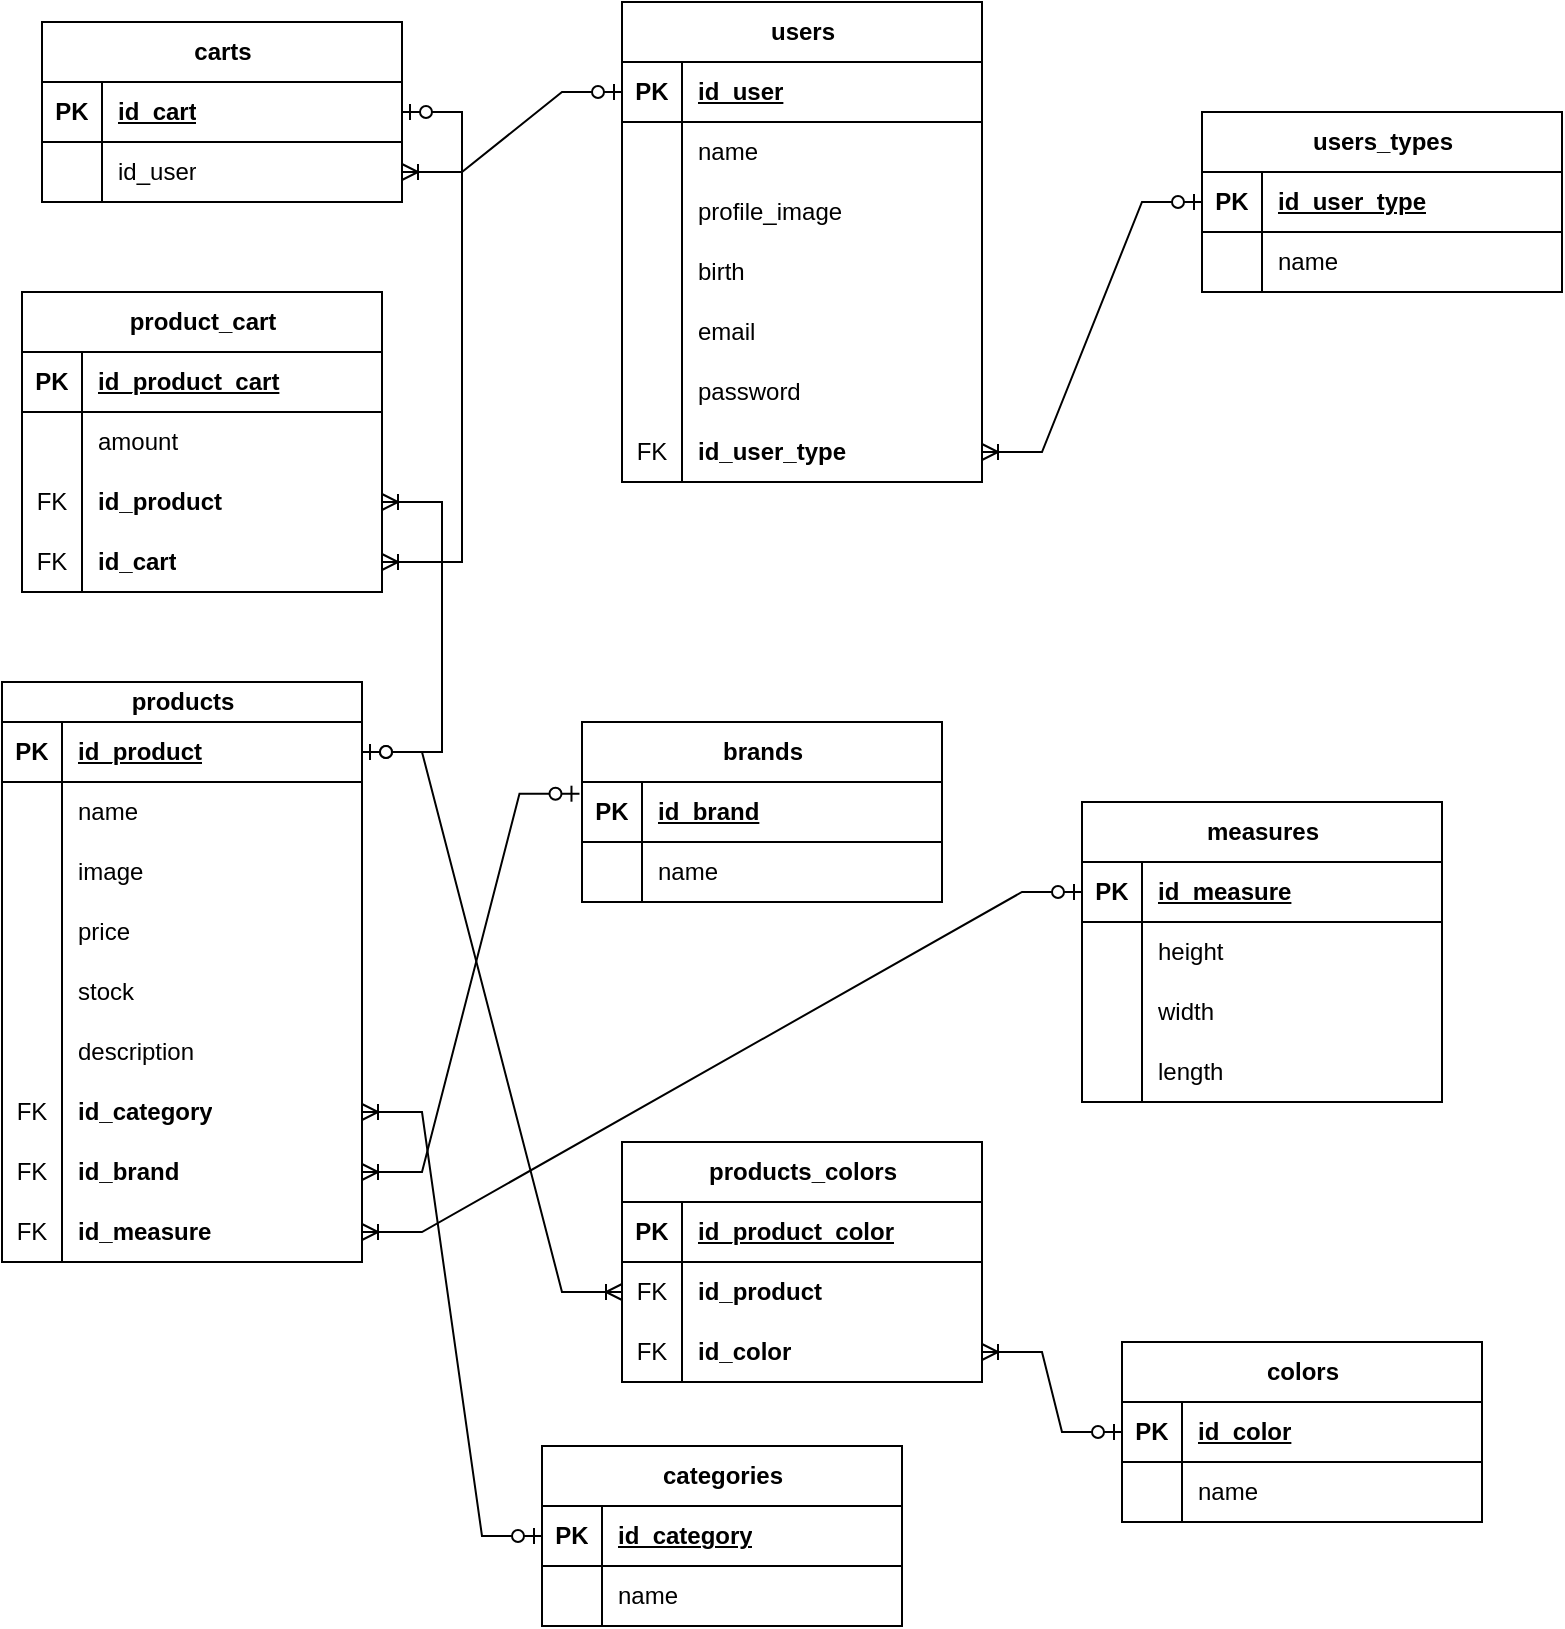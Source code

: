 <mxfile version="23.1.6" type="device">
  <diagram id="R2lEEEUBdFMjLlhIrx00" name="Page-1">
    <mxGraphModel dx="1467" dy="723" grid="1" gridSize="10" guides="1" tooltips="1" connect="1" arrows="1" fold="1" page="1" pageScale="1" pageWidth="850" pageHeight="1100" math="0" shadow="0" extFonts="Permanent Marker^https://fonts.googleapis.com/css?family=Permanent+Marker">
      <root>
        <mxCell id="0" />
        <mxCell id="1" parent="0" />
        <mxCell id="UZj9--V6x3LZteAn_nqm-1" value="product_cart" style="shape=table;startSize=30;container=1;collapsible=1;childLayout=tableLayout;fixedRows=1;rowLines=0;fontStyle=1;align=center;resizeLast=1;html=1;" parent="1" vertex="1">
          <mxGeometry x="70" y="155" width="180" height="150" as="geometry" />
        </mxCell>
        <mxCell id="UZj9--V6x3LZteAn_nqm-2" value="" style="shape=tableRow;horizontal=0;startSize=0;swimlaneHead=0;swimlaneBody=0;fillColor=none;collapsible=0;dropTarget=0;points=[[0,0.5],[1,0.5]];portConstraint=eastwest;top=0;left=0;right=0;bottom=1;" parent="UZj9--V6x3LZteAn_nqm-1" vertex="1">
          <mxGeometry y="30" width="180" height="30" as="geometry" />
        </mxCell>
        <mxCell id="UZj9--V6x3LZteAn_nqm-3" value="PK" style="shape=partialRectangle;connectable=0;fillColor=none;top=0;left=0;bottom=0;right=0;fontStyle=1;overflow=hidden;whiteSpace=wrap;html=1;" parent="UZj9--V6x3LZteAn_nqm-2" vertex="1">
          <mxGeometry width="30" height="30" as="geometry">
            <mxRectangle width="30" height="30" as="alternateBounds" />
          </mxGeometry>
        </mxCell>
        <mxCell id="UZj9--V6x3LZteAn_nqm-4" value="id_product_cart" style="shape=partialRectangle;connectable=0;fillColor=none;top=0;left=0;bottom=0;right=0;align=left;spacingLeft=6;fontStyle=5;overflow=hidden;whiteSpace=wrap;html=1;" parent="UZj9--V6x3LZteAn_nqm-2" vertex="1">
          <mxGeometry x="30" width="150" height="30" as="geometry">
            <mxRectangle width="150" height="30" as="alternateBounds" />
          </mxGeometry>
        </mxCell>
        <mxCell id="UZj9--V6x3LZteAn_nqm-5" value="" style="shape=tableRow;horizontal=0;startSize=0;swimlaneHead=0;swimlaneBody=0;fillColor=none;collapsible=0;dropTarget=0;points=[[0,0.5],[1,0.5]];portConstraint=eastwest;top=0;left=0;right=0;bottom=0;" parent="UZj9--V6x3LZteAn_nqm-1" vertex="1">
          <mxGeometry y="60" width="180" height="30" as="geometry" />
        </mxCell>
        <mxCell id="UZj9--V6x3LZteAn_nqm-6" value="" style="shape=partialRectangle;connectable=0;fillColor=none;top=0;left=0;bottom=0;right=0;editable=1;overflow=hidden;whiteSpace=wrap;html=1;" parent="UZj9--V6x3LZteAn_nqm-5" vertex="1">
          <mxGeometry width="30" height="30" as="geometry">
            <mxRectangle width="30" height="30" as="alternateBounds" />
          </mxGeometry>
        </mxCell>
        <mxCell id="UZj9--V6x3LZteAn_nqm-7" value="amount" style="shape=partialRectangle;connectable=0;fillColor=none;top=0;left=0;bottom=0;right=0;align=left;spacingLeft=6;overflow=hidden;whiteSpace=wrap;html=1;" parent="UZj9--V6x3LZteAn_nqm-5" vertex="1">
          <mxGeometry x="30" width="150" height="30" as="geometry">
            <mxRectangle width="150" height="30" as="alternateBounds" />
          </mxGeometry>
        </mxCell>
        <mxCell id="UZj9--V6x3LZteAn_nqm-8" value="" style="shape=tableRow;horizontal=0;startSize=0;swimlaneHead=0;swimlaneBody=0;fillColor=none;collapsible=0;dropTarget=0;points=[[0,0.5],[1,0.5]];portConstraint=eastwest;top=0;left=0;right=0;bottom=0;" parent="UZj9--V6x3LZteAn_nqm-1" vertex="1">
          <mxGeometry y="90" width="180" height="30" as="geometry" />
        </mxCell>
        <mxCell id="UZj9--V6x3LZteAn_nqm-9" value="FK" style="shape=partialRectangle;connectable=0;fillColor=none;top=0;left=0;bottom=0;right=0;editable=1;overflow=hidden;whiteSpace=wrap;html=1;" parent="UZj9--V6x3LZteAn_nqm-8" vertex="1">
          <mxGeometry width="30" height="30" as="geometry">
            <mxRectangle width="30" height="30" as="alternateBounds" />
          </mxGeometry>
        </mxCell>
        <mxCell id="UZj9--V6x3LZteAn_nqm-10" value="&lt;b&gt;id_product&lt;/b&gt;" style="shape=partialRectangle;connectable=0;fillColor=none;top=0;left=0;bottom=0;right=0;align=left;spacingLeft=6;overflow=hidden;whiteSpace=wrap;html=1;" parent="UZj9--V6x3LZteAn_nqm-8" vertex="1">
          <mxGeometry x="30" width="150" height="30" as="geometry">
            <mxRectangle width="150" height="30" as="alternateBounds" />
          </mxGeometry>
        </mxCell>
        <mxCell id="UZj9--V6x3LZteAn_nqm-11" value="" style="shape=tableRow;horizontal=0;startSize=0;swimlaneHead=0;swimlaneBody=0;fillColor=none;collapsible=0;dropTarget=0;points=[[0,0.5],[1,0.5]];portConstraint=eastwest;top=0;left=0;right=0;bottom=0;" parent="UZj9--V6x3LZteAn_nqm-1" vertex="1">
          <mxGeometry y="120" width="180" height="30" as="geometry" />
        </mxCell>
        <mxCell id="UZj9--V6x3LZteAn_nqm-12" value="FK" style="shape=partialRectangle;connectable=0;fillColor=none;top=0;left=0;bottom=0;right=0;editable=1;overflow=hidden;whiteSpace=wrap;html=1;" parent="UZj9--V6x3LZteAn_nqm-11" vertex="1">
          <mxGeometry width="30" height="30" as="geometry">
            <mxRectangle width="30" height="30" as="alternateBounds" />
          </mxGeometry>
        </mxCell>
        <mxCell id="UZj9--V6x3LZteAn_nqm-13" value="&lt;b&gt;id_cart&lt;/b&gt;" style="shape=partialRectangle;connectable=0;fillColor=none;top=0;left=0;bottom=0;right=0;align=left;spacingLeft=6;overflow=hidden;whiteSpace=wrap;html=1;" parent="UZj9--V6x3LZteAn_nqm-11" vertex="1">
          <mxGeometry x="30" width="150" height="30" as="geometry">
            <mxRectangle width="150" height="30" as="alternateBounds" />
          </mxGeometry>
        </mxCell>
        <mxCell id="UZj9--V6x3LZteAn_nqm-17" value="products" style="shape=table;startSize=20;container=1;collapsible=1;childLayout=tableLayout;fixedRows=1;rowLines=0;fontStyle=1;align=center;resizeLast=1;html=1;" parent="1" vertex="1">
          <mxGeometry x="60" y="350" width="180" height="290" as="geometry" />
        </mxCell>
        <mxCell id="UZj9--V6x3LZteAn_nqm-18" value="" style="shape=tableRow;horizontal=0;startSize=0;swimlaneHead=0;swimlaneBody=0;fillColor=none;collapsible=0;dropTarget=0;points=[[0,0.5],[1,0.5]];portConstraint=eastwest;top=0;left=0;right=0;bottom=1;" parent="UZj9--V6x3LZteAn_nqm-17" vertex="1">
          <mxGeometry y="20" width="180" height="30" as="geometry" />
        </mxCell>
        <mxCell id="UZj9--V6x3LZteAn_nqm-19" value="PK" style="shape=partialRectangle;connectable=0;fillColor=none;top=0;left=0;bottom=0;right=0;fontStyle=1;overflow=hidden;whiteSpace=wrap;html=1;" parent="UZj9--V6x3LZteAn_nqm-18" vertex="1">
          <mxGeometry width="30" height="30" as="geometry">
            <mxRectangle width="30" height="30" as="alternateBounds" />
          </mxGeometry>
        </mxCell>
        <mxCell id="UZj9--V6x3LZteAn_nqm-20" value="id_product" style="shape=partialRectangle;connectable=0;fillColor=none;top=0;left=0;bottom=0;right=0;align=left;spacingLeft=6;fontStyle=5;overflow=hidden;whiteSpace=wrap;html=1;" parent="UZj9--V6x3LZteAn_nqm-18" vertex="1">
          <mxGeometry x="30" width="150" height="30" as="geometry">
            <mxRectangle width="150" height="30" as="alternateBounds" />
          </mxGeometry>
        </mxCell>
        <mxCell id="UZj9--V6x3LZteAn_nqm-21" value="" style="shape=tableRow;horizontal=0;startSize=0;swimlaneHead=0;swimlaneBody=0;fillColor=none;collapsible=0;dropTarget=0;points=[[0,0.5],[1,0.5]];portConstraint=eastwest;top=0;left=0;right=0;bottom=0;" parent="UZj9--V6x3LZteAn_nqm-17" vertex="1">
          <mxGeometry y="50" width="180" height="30" as="geometry" />
        </mxCell>
        <mxCell id="UZj9--V6x3LZteAn_nqm-22" value="" style="shape=partialRectangle;connectable=0;fillColor=none;top=0;left=0;bottom=0;right=0;editable=1;overflow=hidden;whiteSpace=wrap;html=1;" parent="UZj9--V6x3LZteAn_nqm-21" vertex="1">
          <mxGeometry width="30" height="30" as="geometry">
            <mxRectangle width="30" height="30" as="alternateBounds" />
          </mxGeometry>
        </mxCell>
        <mxCell id="UZj9--V6x3LZteAn_nqm-23" value="name" style="shape=partialRectangle;connectable=0;fillColor=none;top=0;left=0;bottom=0;right=0;align=left;spacingLeft=6;overflow=hidden;whiteSpace=wrap;html=1;" parent="UZj9--V6x3LZteAn_nqm-21" vertex="1">
          <mxGeometry x="30" width="150" height="30" as="geometry">
            <mxRectangle width="150" height="30" as="alternateBounds" />
          </mxGeometry>
        </mxCell>
        <mxCell id="UZj9--V6x3LZteAn_nqm-24" value="" style="shape=tableRow;horizontal=0;startSize=0;swimlaneHead=0;swimlaneBody=0;fillColor=none;collapsible=0;dropTarget=0;points=[[0,0.5],[1,0.5]];portConstraint=eastwest;top=0;left=0;right=0;bottom=0;" parent="UZj9--V6x3LZteAn_nqm-17" vertex="1">
          <mxGeometry y="80" width="180" height="30" as="geometry" />
        </mxCell>
        <mxCell id="UZj9--V6x3LZteAn_nqm-25" value="" style="shape=partialRectangle;connectable=0;fillColor=none;top=0;left=0;bottom=0;right=0;editable=1;overflow=hidden;whiteSpace=wrap;html=1;" parent="UZj9--V6x3LZteAn_nqm-24" vertex="1">
          <mxGeometry width="30" height="30" as="geometry">
            <mxRectangle width="30" height="30" as="alternateBounds" />
          </mxGeometry>
        </mxCell>
        <mxCell id="UZj9--V6x3LZteAn_nqm-26" value="image" style="shape=partialRectangle;connectable=0;fillColor=none;top=0;left=0;bottom=0;right=0;align=left;spacingLeft=6;overflow=hidden;whiteSpace=wrap;html=1;" parent="UZj9--V6x3LZteAn_nqm-24" vertex="1">
          <mxGeometry x="30" width="150" height="30" as="geometry">
            <mxRectangle width="150" height="30" as="alternateBounds" />
          </mxGeometry>
        </mxCell>
        <mxCell id="UZj9--V6x3LZteAn_nqm-27" value="" style="shape=tableRow;horizontal=0;startSize=0;swimlaneHead=0;swimlaneBody=0;fillColor=none;collapsible=0;dropTarget=0;points=[[0,0.5],[1,0.5]];portConstraint=eastwest;top=0;left=0;right=0;bottom=0;" parent="UZj9--V6x3LZteAn_nqm-17" vertex="1">
          <mxGeometry y="110" width="180" height="30" as="geometry" />
        </mxCell>
        <mxCell id="UZj9--V6x3LZteAn_nqm-28" value="" style="shape=partialRectangle;connectable=0;fillColor=none;top=0;left=0;bottom=0;right=0;editable=1;overflow=hidden;whiteSpace=wrap;html=1;" parent="UZj9--V6x3LZteAn_nqm-27" vertex="1">
          <mxGeometry width="30" height="30" as="geometry">
            <mxRectangle width="30" height="30" as="alternateBounds" />
          </mxGeometry>
        </mxCell>
        <mxCell id="UZj9--V6x3LZteAn_nqm-29" value="price" style="shape=partialRectangle;connectable=0;fillColor=none;top=0;left=0;bottom=0;right=0;align=left;spacingLeft=6;overflow=hidden;whiteSpace=wrap;html=1;" parent="UZj9--V6x3LZteAn_nqm-27" vertex="1">
          <mxGeometry x="30" width="150" height="30" as="geometry">
            <mxRectangle width="150" height="30" as="alternateBounds" />
          </mxGeometry>
        </mxCell>
        <mxCell id="UZj9--V6x3LZteAn_nqm-30" value="" style="shape=tableRow;horizontal=0;startSize=0;swimlaneHead=0;swimlaneBody=0;fillColor=none;collapsible=0;dropTarget=0;points=[[0,0.5],[1,0.5]];portConstraint=eastwest;top=0;left=0;right=0;bottom=0;" parent="UZj9--V6x3LZteAn_nqm-17" vertex="1">
          <mxGeometry y="140" width="180" height="30" as="geometry" />
        </mxCell>
        <mxCell id="UZj9--V6x3LZteAn_nqm-31" value="" style="shape=partialRectangle;connectable=0;fillColor=none;top=0;left=0;bottom=0;right=0;editable=1;overflow=hidden;whiteSpace=wrap;html=1;" parent="UZj9--V6x3LZteAn_nqm-30" vertex="1">
          <mxGeometry width="30" height="30" as="geometry">
            <mxRectangle width="30" height="30" as="alternateBounds" />
          </mxGeometry>
        </mxCell>
        <mxCell id="UZj9--V6x3LZteAn_nqm-32" value="stock" style="shape=partialRectangle;connectable=0;fillColor=none;top=0;left=0;bottom=0;right=0;align=left;spacingLeft=6;overflow=hidden;whiteSpace=wrap;html=1;" parent="UZj9--V6x3LZteAn_nqm-30" vertex="1">
          <mxGeometry x="30" width="150" height="30" as="geometry">
            <mxRectangle width="150" height="30" as="alternateBounds" />
          </mxGeometry>
        </mxCell>
        <mxCell id="UZj9--V6x3LZteAn_nqm-33" value="" style="shape=tableRow;horizontal=0;startSize=0;swimlaneHead=0;swimlaneBody=0;fillColor=none;collapsible=0;dropTarget=0;points=[[0,0.5],[1,0.5]];portConstraint=eastwest;top=0;left=0;right=0;bottom=0;" parent="UZj9--V6x3LZteAn_nqm-17" vertex="1">
          <mxGeometry y="170" width="180" height="30" as="geometry" />
        </mxCell>
        <mxCell id="UZj9--V6x3LZteAn_nqm-34" value="" style="shape=partialRectangle;connectable=0;fillColor=none;top=0;left=0;bottom=0;right=0;editable=1;overflow=hidden;whiteSpace=wrap;html=1;" parent="UZj9--V6x3LZteAn_nqm-33" vertex="1">
          <mxGeometry width="30" height="30" as="geometry">
            <mxRectangle width="30" height="30" as="alternateBounds" />
          </mxGeometry>
        </mxCell>
        <mxCell id="UZj9--V6x3LZteAn_nqm-35" value="description" style="shape=partialRectangle;connectable=0;fillColor=none;top=0;left=0;bottom=0;right=0;align=left;spacingLeft=6;overflow=hidden;whiteSpace=wrap;html=1;" parent="UZj9--V6x3LZteAn_nqm-33" vertex="1">
          <mxGeometry x="30" width="150" height="30" as="geometry">
            <mxRectangle width="150" height="30" as="alternateBounds" />
          </mxGeometry>
        </mxCell>
        <mxCell id="UZj9--V6x3LZteAn_nqm-36" value="" style="shape=tableRow;horizontal=0;startSize=0;swimlaneHead=0;swimlaneBody=0;fillColor=none;collapsible=0;dropTarget=0;points=[[0,0.5],[1,0.5]];portConstraint=eastwest;top=0;left=0;right=0;bottom=0;" parent="UZj9--V6x3LZteAn_nqm-17" vertex="1">
          <mxGeometry y="200" width="180" height="30" as="geometry" />
        </mxCell>
        <mxCell id="UZj9--V6x3LZteAn_nqm-37" value="FK" style="shape=partialRectangle;connectable=0;fillColor=none;top=0;left=0;bottom=0;right=0;editable=1;overflow=hidden;whiteSpace=wrap;html=1;" parent="UZj9--V6x3LZteAn_nqm-36" vertex="1">
          <mxGeometry width="30" height="30" as="geometry">
            <mxRectangle width="30" height="30" as="alternateBounds" />
          </mxGeometry>
        </mxCell>
        <mxCell id="UZj9--V6x3LZteAn_nqm-38" value="&lt;b&gt;id_category&lt;/b&gt;" style="shape=partialRectangle;connectable=0;fillColor=none;top=0;left=0;bottom=0;right=0;align=left;spacingLeft=6;overflow=hidden;whiteSpace=wrap;html=1;" parent="UZj9--V6x3LZteAn_nqm-36" vertex="1">
          <mxGeometry x="30" width="150" height="30" as="geometry">
            <mxRectangle width="150" height="30" as="alternateBounds" />
          </mxGeometry>
        </mxCell>
        <mxCell id="UZj9--V6x3LZteAn_nqm-39" value="" style="shape=tableRow;horizontal=0;startSize=0;swimlaneHead=0;swimlaneBody=0;fillColor=none;collapsible=0;dropTarget=0;points=[[0,0.5],[1,0.5]];portConstraint=eastwest;top=0;left=0;right=0;bottom=0;" parent="UZj9--V6x3LZteAn_nqm-17" vertex="1">
          <mxGeometry y="230" width="180" height="30" as="geometry" />
        </mxCell>
        <mxCell id="UZj9--V6x3LZteAn_nqm-40" value="FK" style="shape=partialRectangle;connectable=0;fillColor=none;top=0;left=0;bottom=0;right=0;editable=1;overflow=hidden;whiteSpace=wrap;html=1;" parent="UZj9--V6x3LZteAn_nqm-39" vertex="1">
          <mxGeometry width="30" height="30" as="geometry">
            <mxRectangle width="30" height="30" as="alternateBounds" />
          </mxGeometry>
        </mxCell>
        <mxCell id="UZj9--V6x3LZteAn_nqm-41" value="&lt;b&gt;id_brand&lt;/b&gt;" style="shape=partialRectangle;connectable=0;fillColor=none;top=0;left=0;bottom=0;right=0;align=left;spacingLeft=6;overflow=hidden;whiteSpace=wrap;html=1;" parent="UZj9--V6x3LZteAn_nqm-39" vertex="1">
          <mxGeometry x="30" width="150" height="30" as="geometry">
            <mxRectangle width="150" height="30" as="alternateBounds" />
          </mxGeometry>
        </mxCell>
        <mxCell id="UZj9--V6x3LZteAn_nqm-42" value="" style="shape=tableRow;horizontal=0;startSize=0;swimlaneHead=0;swimlaneBody=0;fillColor=none;collapsible=0;dropTarget=0;points=[[0,0.5],[1,0.5]];portConstraint=eastwest;top=0;left=0;right=0;bottom=0;" parent="UZj9--V6x3LZteAn_nqm-17" vertex="1">
          <mxGeometry y="260" width="180" height="30" as="geometry" />
        </mxCell>
        <mxCell id="UZj9--V6x3LZteAn_nqm-43" value="FK" style="shape=partialRectangle;connectable=0;fillColor=none;top=0;left=0;bottom=0;right=0;editable=1;overflow=hidden;whiteSpace=wrap;html=1;" parent="UZj9--V6x3LZteAn_nqm-42" vertex="1">
          <mxGeometry width="30" height="30" as="geometry">
            <mxRectangle width="30" height="30" as="alternateBounds" />
          </mxGeometry>
        </mxCell>
        <mxCell id="UZj9--V6x3LZteAn_nqm-44" value="&lt;b&gt;id_measure&lt;/b&gt;" style="shape=partialRectangle;connectable=0;fillColor=none;top=0;left=0;bottom=0;right=0;align=left;spacingLeft=6;overflow=hidden;whiteSpace=wrap;html=1;" parent="UZj9--V6x3LZteAn_nqm-42" vertex="1">
          <mxGeometry x="30" width="150" height="30" as="geometry">
            <mxRectangle width="150" height="30" as="alternateBounds" />
          </mxGeometry>
        </mxCell>
        <mxCell id="UZj9--V6x3LZteAn_nqm-45" value="users" style="shape=table;startSize=30;container=1;collapsible=1;childLayout=tableLayout;fixedRows=1;rowLines=0;fontStyle=1;align=center;resizeLast=1;html=1;" parent="1" vertex="1">
          <mxGeometry x="370" y="10" width="180" height="240" as="geometry" />
        </mxCell>
        <mxCell id="UZj9--V6x3LZteAn_nqm-46" value="" style="shape=tableRow;horizontal=0;startSize=0;swimlaneHead=0;swimlaneBody=0;fillColor=none;collapsible=0;dropTarget=0;points=[[0,0.5],[1,0.5]];portConstraint=eastwest;top=0;left=0;right=0;bottom=1;" parent="UZj9--V6x3LZteAn_nqm-45" vertex="1">
          <mxGeometry y="30" width="180" height="30" as="geometry" />
        </mxCell>
        <mxCell id="UZj9--V6x3LZteAn_nqm-47" value="PK" style="shape=partialRectangle;connectable=0;fillColor=none;top=0;left=0;bottom=0;right=0;fontStyle=1;overflow=hidden;whiteSpace=wrap;html=1;" parent="UZj9--V6x3LZteAn_nqm-46" vertex="1">
          <mxGeometry width="30" height="30" as="geometry">
            <mxRectangle width="30" height="30" as="alternateBounds" />
          </mxGeometry>
        </mxCell>
        <mxCell id="UZj9--V6x3LZteAn_nqm-48" value="id_user" style="shape=partialRectangle;connectable=0;fillColor=none;top=0;left=0;bottom=0;right=0;align=left;spacingLeft=6;fontStyle=5;overflow=hidden;whiteSpace=wrap;html=1;" parent="UZj9--V6x3LZteAn_nqm-46" vertex="1">
          <mxGeometry x="30" width="150" height="30" as="geometry">
            <mxRectangle width="150" height="30" as="alternateBounds" />
          </mxGeometry>
        </mxCell>
        <mxCell id="UZj9--V6x3LZteAn_nqm-49" value="" style="shape=tableRow;horizontal=0;startSize=0;swimlaneHead=0;swimlaneBody=0;fillColor=none;collapsible=0;dropTarget=0;points=[[0,0.5],[1,0.5]];portConstraint=eastwest;top=0;left=0;right=0;bottom=0;" parent="UZj9--V6x3LZteAn_nqm-45" vertex="1">
          <mxGeometry y="60" width="180" height="30" as="geometry" />
        </mxCell>
        <mxCell id="UZj9--V6x3LZteAn_nqm-50" value="" style="shape=partialRectangle;connectable=0;fillColor=none;top=0;left=0;bottom=0;right=0;editable=1;overflow=hidden;whiteSpace=wrap;html=1;" parent="UZj9--V6x3LZteAn_nqm-49" vertex="1">
          <mxGeometry width="30" height="30" as="geometry">
            <mxRectangle width="30" height="30" as="alternateBounds" />
          </mxGeometry>
        </mxCell>
        <mxCell id="UZj9--V6x3LZteAn_nqm-51" value="name" style="shape=partialRectangle;connectable=0;fillColor=none;top=0;left=0;bottom=0;right=0;align=left;spacingLeft=6;overflow=hidden;whiteSpace=wrap;html=1;" parent="UZj9--V6x3LZteAn_nqm-49" vertex="1">
          <mxGeometry x="30" width="150" height="30" as="geometry">
            <mxRectangle width="150" height="30" as="alternateBounds" />
          </mxGeometry>
        </mxCell>
        <mxCell id="UZj9--V6x3LZteAn_nqm-52" value="" style="shape=tableRow;horizontal=0;startSize=0;swimlaneHead=0;swimlaneBody=0;fillColor=none;collapsible=0;dropTarget=0;points=[[0,0.5],[1,0.5]];portConstraint=eastwest;top=0;left=0;right=0;bottom=0;" parent="UZj9--V6x3LZteAn_nqm-45" vertex="1">
          <mxGeometry y="90" width="180" height="30" as="geometry" />
        </mxCell>
        <mxCell id="UZj9--V6x3LZteAn_nqm-53" value="" style="shape=partialRectangle;connectable=0;fillColor=none;top=0;left=0;bottom=0;right=0;editable=1;overflow=hidden;whiteSpace=wrap;html=1;" parent="UZj9--V6x3LZteAn_nqm-52" vertex="1">
          <mxGeometry width="30" height="30" as="geometry">
            <mxRectangle width="30" height="30" as="alternateBounds" />
          </mxGeometry>
        </mxCell>
        <mxCell id="UZj9--V6x3LZteAn_nqm-54" value="profile_image" style="shape=partialRectangle;connectable=0;fillColor=none;top=0;left=0;bottom=0;right=0;align=left;spacingLeft=6;overflow=hidden;whiteSpace=wrap;html=1;" parent="UZj9--V6x3LZteAn_nqm-52" vertex="1">
          <mxGeometry x="30" width="150" height="30" as="geometry">
            <mxRectangle width="150" height="30" as="alternateBounds" />
          </mxGeometry>
        </mxCell>
        <mxCell id="UZj9--V6x3LZteAn_nqm-55" value="" style="shape=tableRow;horizontal=0;startSize=0;swimlaneHead=0;swimlaneBody=0;fillColor=none;collapsible=0;dropTarget=0;points=[[0,0.5],[1,0.5]];portConstraint=eastwest;top=0;left=0;right=0;bottom=0;" parent="UZj9--V6x3LZteAn_nqm-45" vertex="1">
          <mxGeometry y="120" width="180" height="30" as="geometry" />
        </mxCell>
        <mxCell id="UZj9--V6x3LZteAn_nqm-56" value="" style="shape=partialRectangle;connectable=0;fillColor=none;top=0;left=0;bottom=0;right=0;editable=1;overflow=hidden;whiteSpace=wrap;html=1;" parent="UZj9--V6x3LZteAn_nqm-55" vertex="1">
          <mxGeometry width="30" height="30" as="geometry">
            <mxRectangle width="30" height="30" as="alternateBounds" />
          </mxGeometry>
        </mxCell>
        <mxCell id="UZj9--V6x3LZteAn_nqm-57" value="birth" style="shape=partialRectangle;connectable=0;fillColor=none;top=0;left=0;bottom=0;right=0;align=left;spacingLeft=6;overflow=hidden;whiteSpace=wrap;html=1;" parent="UZj9--V6x3LZteAn_nqm-55" vertex="1">
          <mxGeometry x="30" width="150" height="30" as="geometry">
            <mxRectangle width="150" height="30" as="alternateBounds" />
          </mxGeometry>
        </mxCell>
        <mxCell id="UZj9--V6x3LZteAn_nqm-58" value="" style="shape=tableRow;horizontal=0;startSize=0;swimlaneHead=0;swimlaneBody=0;fillColor=none;collapsible=0;dropTarget=0;points=[[0,0.5],[1,0.5]];portConstraint=eastwest;top=0;left=0;right=0;bottom=0;" parent="UZj9--V6x3LZteAn_nqm-45" vertex="1">
          <mxGeometry y="150" width="180" height="30" as="geometry" />
        </mxCell>
        <mxCell id="UZj9--V6x3LZteAn_nqm-59" value="" style="shape=partialRectangle;connectable=0;fillColor=none;top=0;left=0;bottom=0;right=0;editable=1;overflow=hidden;whiteSpace=wrap;html=1;" parent="UZj9--V6x3LZteAn_nqm-58" vertex="1">
          <mxGeometry width="30" height="30" as="geometry">
            <mxRectangle width="30" height="30" as="alternateBounds" />
          </mxGeometry>
        </mxCell>
        <mxCell id="UZj9--V6x3LZteAn_nqm-60" value="email" style="shape=partialRectangle;connectable=0;fillColor=none;top=0;left=0;bottom=0;right=0;align=left;spacingLeft=6;overflow=hidden;whiteSpace=wrap;html=1;" parent="UZj9--V6x3LZteAn_nqm-58" vertex="1">
          <mxGeometry x="30" width="150" height="30" as="geometry">
            <mxRectangle width="150" height="30" as="alternateBounds" />
          </mxGeometry>
        </mxCell>
        <mxCell id="UZj9--V6x3LZteAn_nqm-61" value="" style="shape=tableRow;horizontal=0;startSize=0;swimlaneHead=0;swimlaneBody=0;fillColor=none;collapsible=0;dropTarget=0;points=[[0,0.5],[1,0.5]];portConstraint=eastwest;top=0;left=0;right=0;bottom=0;" parent="UZj9--V6x3LZteAn_nqm-45" vertex="1">
          <mxGeometry y="180" width="180" height="30" as="geometry" />
        </mxCell>
        <mxCell id="UZj9--V6x3LZteAn_nqm-62" value="" style="shape=partialRectangle;connectable=0;fillColor=none;top=0;left=0;bottom=0;right=0;editable=1;overflow=hidden;whiteSpace=wrap;html=1;" parent="UZj9--V6x3LZteAn_nqm-61" vertex="1">
          <mxGeometry width="30" height="30" as="geometry">
            <mxRectangle width="30" height="30" as="alternateBounds" />
          </mxGeometry>
        </mxCell>
        <mxCell id="UZj9--V6x3LZteAn_nqm-63" value="password" style="shape=partialRectangle;connectable=0;fillColor=none;top=0;left=0;bottom=0;right=0;align=left;spacingLeft=6;overflow=hidden;whiteSpace=wrap;html=1;" parent="UZj9--V6x3LZteAn_nqm-61" vertex="1">
          <mxGeometry x="30" width="150" height="30" as="geometry">
            <mxRectangle width="150" height="30" as="alternateBounds" />
          </mxGeometry>
        </mxCell>
        <mxCell id="UZj9--V6x3LZteAn_nqm-64" value="" style="shape=tableRow;horizontal=0;startSize=0;swimlaneHead=0;swimlaneBody=0;fillColor=none;collapsible=0;dropTarget=0;points=[[0,0.5],[1,0.5]];portConstraint=eastwest;top=0;left=0;right=0;bottom=0;" parent="UZj9--V6x3LZteAn_nqm-45" vertex="1">
          <mxGeometry y="210" width="180" height="30" as="geometry" />
        </mxCell>
        <mxCell id="UZj9--V6x3LZteAn_nqm-65" value="FK" style="shape=partialRectangle;connectable=0;fillColor=none;top=0;left=0;bottom=0;right=0;editable=1;overflow=hidden;whiteSpace=wrap;html=1;" parent="UZj9--V6x3LZteAn_nqm-64" vertex="1">
          <mxGeometry width="30" height="30" as="geometry">
            <mxRectangle width="30" height="30" as="alternateBounds" />
          </mxGeometry>
        </mxCell>
        <mxCell id="UZj9--V6x3LZteAn_nqm-66" value="&lt;b&gt;id_user_type&lt;/b&gt;" style="shape=partialRectangle;connectable=0;fillColor=none;top=0;left=0;bottom=0;right=0;align=left;spacingLeft=6;overflow=hidden;whiteSpace=wrap;html=1;" parent="UZj9--V6x3LZteAn_nqm-64" vertex="1">
          <mxGeometry x="30" width="150" height="30" as="geometry">
            <mxRectangle width="150" height="30" as="alternateBounds" />
          </mxGeometry>
        </mxCell>
        <mxCell id="UZj9--V6x3LZteAn_nqm-67" value="brands" style="shape=table;startSize=30;container=1;collapsible=1;childLayout=tableLayout;fixedRows=1;rowLines=0;fontStyle=1;align=center;resizeLast=1;html=1;" parent="1" vertex="1">
          <mxGeometry x="350" y="370" width="180" height="90" as="geometry" />
        </mxCell>
        <mxCell id="UZj9--V6x3LZteAn_nqm-68" value="" style="shape=tableRow;horizontal=0;startSize=0;swimlaneHead=0;swimlaneBody=0;fillColor=none;collapsible=0;dropTarget=0;points=[[0,0.5],[1,0.5]];portConstraint=eastwest;top=0;left=0;right=0;bottom=1;" parent="UZj9--V6x3LZteAn_nqm-67" vertex="1">
          <mxGeometry y="30" width="180" height="30" as="geometry" />
        </mxCell>
        <mxCell id="UZj9--V6x3LZteAn_nqm-69" value="PK" style="shape=partialRectangle;connectable=0;fillColor=none;top=0;left=0;bottom=0;right=0;fontStyle=1;overflow=hidden;whiteSpace=wrap;html=1;" parent="UZj9--V6x3LZteAn_nqm-68" vertex="1">
          <mxGeometry width="30" height="30" as="geometry">
            <mxRectangle width="30" height="30" as="alternateBounds" />
          </mxGeometry>
        </mxCell>
        <mxCell id="UZj9--V6x3LZteAn_nqm-70" value="id_brand" style="shape=partialRectangle;connectable=0;fillColor=none;top=0;left=0;bottom=0;right=0;align=left;spacingLeft=6;fontStyle=5;overflow=hidden;whiteSpace=wrap;html=1;" parent="UZj9--V6x3LZteAn_nqm-68" vertex="1">
          <mxGeometry x="30" width="150" height="30" as="geometry">
            <mxRectangle width="150" height="30" as="alternateBounds" />
          </mxGeometry>
        </mxCell>
        <mxCell id="UZj9--V6x3LZteAn_nqm-71" value="" style="shape=tableRow;horizontal=0;startSize=0;swimlaneHead=0;swimlaneBody=0;fillColor=none;collapsible=0;dropTarget=0;points=[[0,0.5],[1,0.5]];portConstraint=eastwest;top=0;left=0;right=0;bottom=0;" parent="UZj9--V6x3LZteAn_nqm-67" vertex="1">
          <mxGeometry y="60" width="180" height="30" as="geometry" />
        </mxCell>
        <mxCell id="UZj9--V6x3LZteAn_nqm-72" value="" style="shape=partialRectangle;connectable=0;fillColor=none;top=0;left=0;bottom=0;right=0;editable=1;overflow=hidden;whiteSpace=wrap;html=1;" parent="UZj9--V6x3LZteAn_nqm-71" vertex="1">
          <mxGeometry width="30" height="30" as="geometry">
            <mxRectangle width="30" height="30" as="alternateBounds" />
          </mxGeometry>
        </mxCell>
        <mxCell id="UZj9--V6x3LZteAn_nqm-73" value="name" style="shape=partialRectangle;connectable=0;fillColor=none;top=0;left=0;bottom=0;right=0;align=left;spacingLeft=6;overflow=hidden;whiteSpace=wrap;html=1;" parent="UZj9--V6x3LZteAn_nqm-71" vertex="1">
          <mxGeometry x="30" width="150" height="30" as="geometry">
            <mxRectangle width="150" height="30" as="alternateBounds" />
          </mxGeometry>
        </mxCell>
        <mxCell id="UZj9--V6x3LZteAn_nqm-80" value="users_types" style="shape=table;startSize=30;container=1;collapsible=1;childLayout=tableLayout;fixedRows=1;rowLines=0;fontStyle=1;align=center;resizeLast=1;html=1;" parent="1" vertex="1">
          <mxGeometry x="660" y="65" width="180" height="90" as="geometry" />
        </mxCell>
        <mxCell id="UZj9--V6x3LZteAn_nqm-81" value="" style="shape=tableRow;horizontal=0;startSize=0;swimlaneHead=0;swimlaneBody=0;fillColor=none;collapsible=0;dropTarget=0;points=[[0,0.5],[1,0.5]];portConstraint=eastwest;top=0;left=0;right=0;bottom=1;" parent="UZj9--V6x3LZteAn_nqm-80" vertex="1">
          <mxGeometry y="30" width="180" height="30" as="geometry" />
        </mxCell>
        <mxCell id="UZj9--V6x3LZteAn_nqm-82" value="PK" style="shape=partialRectangle;connectable=0;fillColor=none;top=0;left=0;bottom=0;right=0;fontStyle=1;overflow=hidden;whiteSpace=wrap;html=1;" parent="UZj9--V6x3LZteAn_nqm-81" vertex="1">
          <mxGeometry width="30" height="30" as="geometry">
            <mxRectangle width="30" height="30" as="alternateBounds" />
          </mxGeometry>
        </mxCell>
        <mxCell id="UZj9--V6x3LZteAn_nqm-83" value="id_user_type" style="shape=partialRectangle;connectable=0;fillColor=none;top=0;left=0;bottom=0;right=0;align=left;spacingLeft=6;fontStyle=5;overflow=hidden;whiteSpace=wrap;html=1;" parent="UZj9--V6x3LZteAn_nqm-81" vertex="1">
          <mxGeometry x="30" width="150" height="30" as="geometry">
            <mxRectangle width="150" height="30" as="alternateBounds" />
          </mxGeometry>
        </mxCell>
        <mxCell id="UZj9--V6x3LZteAn_nqm-84" value="" style="shape=tableRow;horizontal=0;startSize=0;swimlaneHead=0;swimlaneBody=0;fillColor=none;collapsible=0;dropTarget=0;points=[[0,0.5],[1,0.5]];portConstraint=eastwest;top=0;left=0;right=0;bottom=0;" parent="UZj9--V6x3LZteAn_nqm-80" vertex="1">
          <mxGeometry y="60" width="180" height="30" as="geometry" />
        </mxCell>
        <mxCell id="UZj9--V6x3LZteAn_nqm-85" value="" style="shape=partialRectangle;connectable=0;fillColor=none;top=0;left=0;bottom=0;right=0;editable=1;overflow=hidden;whiteSpace=wrap;html=1;" parent="UZj9--V6x3LZteAn_nqm-84" vertex="1">
          <mxGeometry width="30" height="30" as="geometry">
            <mxRectangle width="30" height="30" as="alternateBounds" />
          </mxGeometry>
        </mxCell>
        <mxCell id="UZj9--V6x3LZteAn_nqm-86" value="name" style="shape=partialRectangle;connectable=0;fillColor=none;top=0;left=0;bottom=0;right=0;align=left;spacingLeft=6;overflow=hidden;whiteSpace=wrap;html=1;" parent="UZj9--V6x3LZteAn_nqm-84" vertex="1">
          <mxGeometry x="30" width="150" height="30" as="geometry">
            <mxRectangle width="150" height="30" as="alternateBounds" />
          </mxGeometry>
        </mxCell>
        <mxCell id="UZj9--V6x3LZteAn_nqm-93" value="measures" style="shape=table;startSize=30;container=1;collapsible=1;childLayout=tableLayout;fixedRows=1;rowLines=0;fontStyle=1;align=center;resizeLast=1;html=1;" parent="1" vertex="1">
          <mxGeometry x="600" y="410" width="180" height="150" as="geometry" />
        </mxCell>
        <mxCell id="UZj9--V6x3LZteAn_nqm-94" value="" style="shape=tableRow;horizontal=0;startSize=0;swimlaneHead=0;swimlaneBody=0;fillColor=none;collapsible=0;dropTarget=0;points=[[0,0.5],[1,0.5]];portConstraint=eastwest;top=0;left=0;right=0;bottom=1;" parent="UZj9--V6x3LZteAn_nqm-93" vertex="1">
          <mxGeometry y="30" width="180" height="30" as="geometry" />
        </mxCell>
        <mxCell id="UZj9--V6x3LZteAn_nqm-95" value="PK" style="shape=partialRectangle;connectable=0;fillColor=none;top=0;left=0;bottom=0;right=0;fontStyle=1;overflow=hidden;whiteSpace=wrap;html=1;" parent="UZj9--V6x3LZteAn_nqm-94" vertex="1">
          <mxGeometry width="30" height="30" as="geometry">
            <mxRectangle width="30" height="30" as="alternateBounds" />
          </mxGeometry>
        </mxCell>
        <mxCell id="UZj9--V6x3LZteAn_nqm-96" value="id_measure" style="shape=partialRectangle;connectable=0;fillColor=none;top=0;left=0;bottom=0;right=0;align=left;spacingLeft=6;fontStyle=5;overflow=hidden;whiteSpace=wrap;html=1;" parent="UZj9--V6x3LZteAn_nqm-94" vertex="1">
          <mxGeometry x="30" width="150" height="30" as="geometry">
            <mxRectangle width="150" height="30" as="alternateBounds" />
          </mxGeometry>
        </mxCell>
        <mxCell id="UZj9--V6x3LZteAn_nqm-97" value="" style="shape=tableRow;horizontal=0;startSize=0;swimlaneHead=0;swimlaneBody=0;fillColor=none;collapsible=0;dropTarget=0;points=[[0,0.5],[1,0.5]];portConstraint=eastwest;top=0;left=0;right=0;bottom=0;" parent="UZj9--V6x3LZteAn_nqm-93" vertex="1">
          <mxGeometry y="60" width="180" height="30" as="geometry" />
        </mxCell>
        <mxCell id="UZj9--V6x3LZteAn_nqm-98" value="" style="shape=partialRectangle;connectable=0;fillColor=none;top=0;left=0;bottom=0;right=0;editable=1;overflow=hidden;whiteSpace=wrap;html=1;" parent="UZj9--V6x3LZteAn_nqm-97" vertex="1">
          <mxGeometry width="30" height="30" as="geometry">
            <mxRectangle width="30" height="30" as="alternateBounds" />
          </mxGeometry>
        </mxCell>
        <mxCell id="UZj9--V6x3LZteAn_nqm-99" value="height" style="shape=partialRectangle;connectable=0;fillColor=none;top=0;left=0;bottom=0;right=0;align=left;spacingLeft=6;overflow=hidden;whiteSpace=wrap;html=1;" parent="UZj9--V6x3LZteAn_nqm-97" vertex="1">
          <mxGeometry x="30" width="150" height="30" as="geometry">
            <mxRectangle width="150" height="30" as="alternateBounds" />
          </mxGeometry>
        </mxCell>
        <mxCell id="UZj9--V6x3LZteAn_nqm-100" value="" style="shape=tableRow;horizontal=0;startSize=0;swimlaneHead=0;swimlaneBody=0;fillColor=none;collapsible=0;dropTarget=0;points=[[0,0.5],[1,0.5]];portConstraint=eastwest;top=0;left=0;right=0;bottom=0;" parent="UZj9--V6x3LZteAn_nqm-93" vertex="1">
          <mxGeometry y="90" width="180" height="30" as="geometry" />
        </mxCell>
        <mxCell id="UZj9--V6x3LZteAn_nqm-101" value="" style="shape=partialRectangle;connectable=0;fillColor=none;top=0;left=0;bottom=0;right=0;editable=1;overflow=hidden;whiteSpace=wrap;html=1;" parent="UZj9--V6x3LZteAn_nqm-100" vertex="1">
          <mxGeometry width="30" height="30" as="geometry">
            <mxRectangle width="30" height="30" as="alternateBounds" />
          </mxGeometry>
        </mxCell>
        <mxCell id="UZj9--V6x3LZteAn_nqm-102" value="width" style="shape=partialRectangle;connectable=0;fillColor=none;top=0;left=0;bottom=0;right=0;align=left;spacingLeft=6;overflow=hidden;whiteSpace=wrap;html=1;" parent="UZj9--V6x3LZteAn_nqm-100" vertex="1">
          <mxGeometry x="30" width="150" height="30" as="geometry">
            <mxRectangle width="150" height="30" as="alternateBounds" />
          </mxGeometry>
        </mxCell>
        <mxCell id="UZj9--V6x3LZteAn_nqm-103" value="" style="shape=tableRow;horizontal=0;startSize=0;swimlaneHead=0;swimlaneBody=0;fillColor=none;collapsible=0;dropTarget=0;points=[[0,0.5],[1,0.5]];portConstraint=eastwest;top=0;left=0;right=0;bottom=0;" parent="UZj9--V6x3LZteAn_nqm-93" vertex="1">
          <mxGeometry y="120" width="180" height="30" as="geometry" />
        </mxCell>
        <mxCell id="UZj9--V6x3LZteAn_nqm-104" value="" style="shape=partialRectangle;connectable=0;fillColor=none;top=0;left=0;bottom=0;right=0;editable=1;overflow=hidden;whiteSpace=wrap;html=1;" parent="UZj9--V6x3LZteAn_nqm-103" vertex="1">
          <mxGeometry width="30" height="30" as="geometry">
            <mxRectangle width="30" height="30" as="alternateBounds" />
          </mxGeometry>
        </mxCell>
        <mxCell id="UZj9--V6x3LZteAn_nqm-105" value="length" style="shape=partialRectangle;connectable=0;fillColor=none;top=0;left=0;bottom=0;right=0;align=left;spacingLeft=6;overflow=hidden;whiteSpace=wrap;html=1;" parent="UZj9--V6x3LZteAn_nqm-103" vertex="1">
          <mxGeometry x="30" width="150" height="30" as="geometry">
            <mxRectangle width="150" height="30" as="alternateBounds" />
          </mxGeometry>
        </mxCell>
        <mxCell id="UZj9--V6x3LZteAn_nqm-106" value="categories" style="shape=table;startSize=30;container=1;collapsible=1;childLayout=tableLayout;fixedRows=1;rowLines=0;fontStyle=1;align=center;resizeLast=1;html=1;" parent="1" vertex="1">
          <mxGeometry x="330" y="732" width="180" height="90" as="geometry" />
        </mxCell>
        <mxCell id="UZj9--V6x3LZteAn_nqm-107" value="" style="shape=tableRow;horizontal=0;startSize=0;swimlaneHead=0;swimlaneBody=0;fillColor=none;collapsible=0;dropTarget=0;points=[[0,0.5],[1,0.5]];portConstraint=eastwest;top=0;left=0;right=0;bottom=1;" parent="UZj9--V6x3LZteAn_nqm-106" vertex="1">
          <mxGeometry y="30" width="180" height="30" as="geometry" />
        </mxCell>
        <mxCell id="UZj9--V6x3LZteAn_nqm-108" value="PK" style="shape=partialRectangle;connectable=0;fillColor=none;top=0;left=0;bottom=0;right=0;fontStyle=1;overflow=hidden;whiteSpace=wrap;html=1;" parent="UZj9--V6x3LZteAn_nqm-107" vertex="1">
          <mxGeometry width="30" height="30" as="geometry">
            <mxRectangle width="30" height="30" as="alternateBounds" />
          </mxGeometry>
        </mxCell>
        <mxCell id="UZj9--V6x3LZteAn_nqm-109" value="id_category" style="shape=partialRectangle;connectable=0;fillColor=none;top=0;left=0;bottom=0;right=0;align=left;spacingLeft=6;fontStyle=5;overflow=hidden;whiteSpace=wrap;html=1;" parent="UZj9--V6x3LZteAn_nqm-107" vertex="1">
          <mxGeometry x="30" width="150" height="30" as="geometry">
            <mxRectangle width="150" height="30" as="alternateBounds" />
          </mxGeometry>
        </mxCell>
        <mxCell id="UZj9--V6x3LZteAn_nqm-110" value="" style="shape=tableRow;horizontal=0;startSize=0;swimlaneHead=0;swimlaneBody=0;fillColor=none;collapsible=0;dropTarget=0;points=[[0,0.5],[1,0.5]];portConstraint=eastwest;top=0;left=0;right=0;bottom=0;" parent="UZj9--V6x3LZteAn_nqm-106" vertex="1">
          <mxGeometry y="60" width="180" height="30" as="geometry" />
        </mxCell>
        <mxCell id="UZj9--V6x3LZteAn_nqm-111" value="" style="shape=partialRectangle;connectable=0;fillColor=none;top=0;left=0;bottom=0;right=0;editable=1;overflow=hidden;whiteSpace=wrap;html=1;" parent="UZj9--V6x3LZteAn_nqm-110" vertex="1">
          <mxGeometry width="30" height="30" as="geometry">
            <mxRectangle width="30" height="30" as="alternateBounds" />
          </mxGeometry>
        </mxCell>
        <mxCell id="UZj9--V6x3LZteAn_nqm-112" value="name" style="shape=partialRectangle;connectable=0;fillColor=none;top=0;left=0;bottom=0;right=0;align=left;spacingLeft=6;overflow=hidden;whiteSpace=wrap;html=1;" parent="UZj9--V6x3LZteAn_nqm-110" vertex="1">
          <mxGeometry x="30" width="150" height="30" as="geometry">
            <mxRectangle width="150" height="30" as="alternateBounds" />
          </mxGeometry>
        </mxCell>
        <mxCell id="UZj9--V6x3LZteAn_nqm-119" value="colors" style="shape=table;startSize=30;container=1;collapsible=1;childLayout=tableLayout;fixedRows=1;rowLines=0;fontStyle=1;align=center;resizeLast=1;html=1;" parent="1" vertex="1">
          <mxGeometry x="620" y="680" width="180" height="90" as="geometry" />
        </mxCell>
        <mxCell id="UZj9--V6x3LZteAn_nqm-120" value="" style="shape=tableRow;horizontal=0;startSize=0;swimlaneHead=0;swimlaneBody=0;fillColor=none;collapsible=0;dropTarget=0;points=[[0,0.5],[1,0.5]];portConstraint=eastwest;top=0;left=0;right=0;bottom=1;" parent="UZj9--V6x3LZteAn_nqm-119" vertex="1">
          <mxGeometry y="30" width="180" height="30" as="geometry" />
        </mxCell>
        <mxCell id="UZj9--V6x3LZteAn_nqm-121" value="PK" style="shape=partialRectangle;connectable=0;fillColor=none;top=0;left=0;bottom=0;right=0;fontStyle=1;overflow=hidden;whiteSpace=wrap;html=1;" parent="UZj9--V6x3LZteAn_nqm-120" vertex="1">
          <mxGeometry width="30" height="30" as="geometry">
            <mxRectangle width="30" height="30" as="alternateBounds" />
          </mxGeometry>
        </mxCell>
        <mxCell id="UZj9--V6x3LZteAn_nqm-122" value="id_color" style="shape=partialRectangle;connectable=0;fillColor=none;top=0;left=0;bottom=0;right=0;align=left;spacingLeft=6;fontStyle=5;overflow=hidden;whiteSpace=wrap;html=1;" parent="UZj9--V6x3LZteAn_nqm-120" vertex="1">
          <mxGeometry x="30" width="150" height="30" as="geometry">
            <mxRectangle width="150" height="30" as="alternateBounds" />
          </mxGeometry>
        </mxCell>
        <mxCell id="UZj9--V6x3LZteAn_nqm-123" value="" style="shape=tableRow;horizontal=0;startSize=0;swimlaneHead=0;swimlaneBody=0;fillColor=none;collapsible=0;dropTarget=0;points=[[0,0.5],[1,0.5]];portConstraint=eastwest;top=0;left=0;right=0;bottom=0;" parent="UZj9--V6x3LZteAn_nqm-119" vertex="1">
          <mxGeometry y="60" width="180" height="30" as="geometry" />
        </mxCell>
        <mxCell id="UZj9--V6x3LZteAn_nqm-124" value="" style="shape=partialRectangle;connectable=0;fillColor=none;top=0;left=0;bottom=0;right=0;editable=1;overflow=hidden;whiteSpace=wrap;html=1;" parent="UZj9--V6x3LZteAn_nqm-123" vertex="1">
          <mxGeometry width="30" height="30" as="geometry">
            <mxRectangle width="30" height="30" as="alternateBounds" />
          </mxGeometry>
        </mxCell>
        <mxCell id="UZj9--V6x3LZteAn_nqm-125" value="name" style="shape=partialRectangle;connectable=0;fillColor=none;top=0;left=0;bottom=0;right=0;align=left;spacingLeft=6;overflow=hidden;whiteSpace=wrap;html=1;" parent="UZj9--V6x3LZteAn_nqm-123" vertex="1">
          <mxGeometry x="30" width="150" height="30" as="geometry">
            <mxRectangle width="150" height="30" as="alternateBounds" />
          </mxGeometry>
        </mxCell>
        <mxCell id="UZj9--V6x3LZteAn_nqm-135" value="" style="edgeStyle=entityRelationEdgeStyle;fontSize=12;html=1;endArrow=ERoneToMany;startArrow=ERzeroToOne;rounded=0;entryX=1;entryY=0.5;entryDx=0;entryDy=0;exitX=-0.007;exitY=0.195;exitDx=0;exitDy=0;exitPerimeter=0;" parent="1" source="UZj9--V6x3LZteAn_nqm-68" target="UZj9--V6x3LZteAn_nqm-39" edge="1">
          <mxGeometry width="100" height="100" relative="1" as="geometry">
            <mxPoint x="250" y="310" as="sourcePoint" />
            <mxPoint x="350" y="210" as="targetPoint" />
          </mxGeometry>
        </mxCell>
        <mxCell id="UZj9--V6x3LZteAn_nqm-136" value="" style="edgeStyle=entityRelationEdgeStyle;fontSize=12;html=1;endArrow=ERoneToMany;startArrow=ERzeroToOne;rounded=0;exitX=1;exitY=0.5;exitDx=0;exitDy=0;" parent="1" source="UZj9--V6x3LZteAn_nqm-18" target="UZj9--V6x3LZteAn_nqm-8" edge="1">
          <mxGeometry width="100" height="100" relative="1" as="geometry">
            <mxPoint x="250" y="340" as="sourcePoint" />
            <mxPoint x="60" y="125" as="targetPoint" />
            <Array as="points">
              <mxPoint x="41" y="155" />
              <mxPoint x="36" y="215" />
            </Array>
          </mxGeometry>
        </mxCell>
        <mxCell id="UZj9--V6x3LZteAn_nqm-138" value="" style="edgeStyle=entityRelationEdgeStyle;fontSize=12;html=1;endArrow=ERoneToMany;startArrow=ERzeroToOne;rounded=0;exitX=0;exitY=0.5;exitDx=0;exitDy=0;" parent="1" source="UZj9--V6x3LZteAn_nqm-81" target="UZj9--V6x3LZteAn_nqm-64" edge="1">
          <mxGeometry width="100" height="100" relative="1" as="geometry">
            <mxPoint x="610" y="120" as="sourcePoint" />
            <mxPoint x="570" y="181" as="targetPoint" />
            <Array as="points">
              <mxPoint x="917" y="-136" />
            </Array>
          </mxGeometry>
        </mxCell>
        <mxCell id="UZj9--V6x3LZteAn_nqm-148" value="" style="edgeStyle=entityRelationEdgeStyle;fontSize=12;html=1;endArrow=ERoneToMany;startArrow=ERzeroToOne;rounded=0;entryX=1;entryY=0.5;entryDx=0;entryDy=0;exitX=0;exitY=0.5;exitDx=0;exitDy=0;" parent="1" source="UZj9--V6x3LZteAn_nqm-94" target="UZj9--V6x3LZteAn_nqm-42" edge="1">
          <mxGeometry width="100" height="100" relative="1" as="geometry">
            <mxPoint x="446" y="499" as="sourcePoint" />
            <mxPoint x="360" y="550" as="targetPoint" />
          </mxGeometry>
        </mxCell>
        <mxCell id="UZj9--V6x3LZteAn_nqm-149" value="" style="edgeStyle=entityRelationEdgeStyle;fontSize=12;html=1;endArrow=ERoneToMany;startArrow=ERzeroToOne;rounded=0;entryX=1;entryY=0.5;entryDx=0;entryDy=0;exitX=0;exitY=0.5;exitDx=0;exitDy=0;" parent="1" source="UZj9--V6x3LZteAn_nqm-107" target="UZj9--V6x3LZteAn_nqm-36" edge="1">
          <mxGeometry width="100" height="100" relative="1" as="geometry">
            <mxPoint x="350" y="690" as="sourcePoint" />
            <mxPoint x="210" y="730" as="targetPoint" />
            <Array as="points">
              <mxPoint x="260" y="510" />
              <mxPoint x="90" y="545" />
              <mxPoint x="150" y="645" />
              <mxPoint x="90" y="705" />
              <mxPoint x="350" y="655" />
              <mxPoint x="300" y="675" />
            </Array>
          </mxGeometry>
        </mxCell>
        <mxCell id="UZj9--V6x3LZteAn_nqm-154" value="products_colors" style="shape=table;startSize=30;container=1;collapsible=1;childLayout=tableLayout;fixedRows=1;rowLines=0;fontStyle=1;align=center;resizeLast=1;html=1;" parent="1" vertex="1">
          <mxGeometry x="370" y="580" width="180" height="120" as="geometry" />
        </mxCell>
        <mxCell id="UZj9--V6x3LZteAn_nqm-155" value="" style="shape=tableRow;horizontal=0;startSize=0;swimlaneHead=0;swimlaneBody=0;fillColor=none;collapsible=0;dropTarget=0;points=[[0,0.5],[1,0.5]];portConstraint=eastwest;top=0;left=0;right=0;bottom=1;" parent="UZj9--V6x3LZteAn_nqm-154" vertex="1">
          <mxGeometry y="30" width="180" height="30" as="geometry" />
        </mxCell>
        <mxCell id="UZj9--V6x3LZteAn_nqm-156" value="PK" style="shape=partialRectangle;connectable=0;fillColor=none;top=0;left=0;bottom=0;right=0;fontStyle=1;overflow=hidden;whiteSpace=wrap;html=1;" parent="UZj9--V6x3LZteAn_nqm-155" vertex="1">
          <mxGeometry width="30" height="30" as="geometry">
            <mxRectangle width="30" height="30" as="alternateBounds" />
          </mxGeometry>
        </mxCell>
        <mxCell id="UZj9--V6x3LZteAn_nqm-157" value="id_product_color" style="shape=partialRectangle;connectable=0;fillColor=none;top=0;left=0;bottom=0;right=0;align=left;spacingLeft=6;fontStyle=5;overflow=hidden;whiteSpace=wrap;html=1;" parent="UZj9--V6x3LZteAn_nqm-155" vertex="1">
          <mxGeometry x="30" width="150" height="30" as="geometry">
            <mxRectangle width="150" height="30" as="alternateBounds" />
          </mxGeometry>
        </mxCell>
        <mxCell id="UZj9--V6x3LZteAn_nqm-158" value="" style="shape=tableRow;horizontal=0;startSize=0;swimlaneHead=0;swimlaneBody=0;fillColor=none;collapsible=0;dropTarget=0;points=[[0,0.5],[1,0.5]];portConstraint=eastwest;top=0;left=0;right=0;bottom=0;" parent="UZj9--V6x3LZteAn_nqm-154" vertex="1">
          <mxGeometry y="60" width="180" height="30" as="geometry" />
        </mxCell>
        <mxCell id="UZj9--V6x3LZteAn_nqm-159" value="FK" style="shape=partialRectangle;connectable=0;fillColor=none;top=0;left=0;bottom=0;right=0;editable=1;overflow=hidden;whiteSpace=wrap;html=1;" parent="UZj9--V6x3LZteAn_nqm-158" vertex="1">
          <mxGeometry width="30" height="30" as="geometry">
            <mxRectangle width="30" height="30" as="alternateBounds" />
          </mxGeometry>
        </mxCell>
        <mxCell id="UZj9--V6x3LZteAn_nqm-160" value="&lt;b&gt;id_product&lt;/b&gt;" style="shape=partialRectangle;connectable=0;fillColor=none;top=0;left=0;bottom=0;right=0;align=left;spacingLeft=6;overflow=hidden;whiteSpace=wrap;html=1;" parent="UZj9--V6x3LZteAn_nqm-158" vertex="1">
          <mxGeometry x="30" width="150" height="30" as="geometry">
            <mxRectangle width="150" height="30" as="alternateBounds" />
          </mxGeometry>
        </mxCell>
        <mxCell id="UZj9--V6x3LZteAn_nqm-161" value="" style="shape=tableRow;horizontal=0;startSize=0;swimlaneHead=0;swimlaneBody=0;fillColor=none;collapsible=0;dropTarget=0;points=[[0,0.5],[1,0.5]];portConstraint=eastwest;top=0;left=0;right=0;bottom=0;" parent="UZj9--V6x3LZteAn_nqm-154" vertex="1">
          <mxGeometry y="90" width="180" height="30" as="geometry" />
        </mxCell>
        <mxCell id="UZj9--V6x3LZteAn_nqm-162" value="FK" style="shape=partialRectangle;connectable=0;fillColor=none;top=0;left=0;bottom=0;right=0;editable=1;overflow=hidden;whiteSpace=wrap;html=1;" parent="UZj9--V6x3LZteAn_nqm-161" vertex="1">
          <mxGeometry width="30" height="30" as="geometry">
            <mxRectangle width="30" height="30" as="alternateBounds" />
          </mxGeometry>
        </mxCell>
        <mxCell id="UZj9--V6x3LZteAn_nqm-163" value="&lt;b&gt;id_color&lt;/b&gt;" style="shape=partialRectangle;connectable=0;fillColor=none;top=0;left=0;bottom=0;right=0;align=left;spacingLeft=6;overflow=hidden;whiteSpace=wrap;html=1;" parent="UZj9--V6x3LZteAn_nqm-161" vertex="1">
          <mxGeometry x="30" width="150" height="30" as="geometry">
            <mxRectangle width="150" height="30" as="alternateBounds" />
          </mxGeometry>
        </mxCell>
        <mxCell id="UZj9--V6x3LZteAn_nqm-171" value="" style="edgeStyle=entityRelationEdgeStyle;fontSize=12;html=1;endArrow=ERoneToMany;startArrow=ERzeroToOne;rounded=0;exitX=0;exitY=0.5;exitDx=0;exitDy=0;entryX=1;entryY=0.5;entryDx=0;entryDy=0;" parent="1" source="UZj9--V6x3LZteAn_nqm-120" target="UZj9--V6x3LZteAn_nqm-161" edge="1">
          <mxGeometry width="100" height="100" relative="1" as="geometry">
            <mxPoint x="339" y="490" as="sourcePoint" />
            <mxPoint x="310" y="700" as="targetPoint" />
            <Array as="points">
              <mxPoint x="369" y="660" />
              <mxPoint x="320" y="584" />
            </Array>
          </mxGeometry>
        </mxCell>
        <mxCell id="UZj9--V6x3LZteAn_nqm-172" value="" style="edgeStyle=entityRelationEdgeStyle;fontSize=12;html=1;endArrow=ERoneToMany;startArrow=ERzeroToOne;rounded=0;exitX=1;exitY=0.5;exitDx=0;exitDy=0;" parent="1" source="UZj9--V6x3LZteAn_nqm-18" target="UZj9--V6x3LZteAn_nqm-158" edge="1">
          <mxGeometry width="100" height="100" relative="1" as="geometry">
            <mxPoint x="260" y="400" as="sourcePoint" />
            <mxPoint x="360" y="700" as="targetPoint" />
          </mxGeometry>
        </mxCell>
        <mxCell id="EmjwZSbk7hoZDVtBuHq2-1" value="carts" style="shape=table;startSize=30;container=1;collapsible=1;childLayout=tableLayout;fixedRows=1;rowLines=0;fontStyle=1;align=center;resizeLast=1;html=1;" vertex="1" parent="1">
          <mxGeometry x="80" y="20" width="180" height="90" as="geometry" />
        </mxCell>
        <mxCell id="EmjwZSbk7hoZDVtBuHq2-2" value="" style="shape=tableRow;horizontal=0;startSize=0;swimlaneHead=0;swimlaneBody=0;fillColor=none;collapsible=0;dropTarget=0;points=[[0,0.5],[1,0.5]];portConstraint=eastwest;top=0;left=0;right=0;bottom=1;" vertex="1" parent="EmjwZSbk7hoZDVtBuHq2-1">
          <mxGeometry y="30" width="180" height="30" as="geometry" />
        </mxCell>
        <mxCell id="EmjwZSbk7hoZDVtBuHq2-3" value="PK" style="shape=partialRectangle;connectable=0;fillColor=none;top=0;left=0;bottom=0;right=0;fontStyle=1;overflow=hidden;whiteSpace=wrap;html=1;" vertex="1" parent="EmjwZSbk7hoZDVtBuHq2-2">
          <mxGeometry width="30" height="30" as="geometry">
            <mxRectangle width="30" height="30" as="alternateBounds" />
          </mxGeometry>
        </mxCell>
        <mxCell id="EmjwZSbk7hoZDVtBuHq2-4" value="id_cart" style="shape=partialRectangle;connectable=0;fillColor=none;top=0;left=0;bottom=0;right=0;align=left;spacingLeft=6;fontStyle=5;overflow=hidden;whiteSpace=wrap;html=1;" vertex="1" parent="EmjwZSbk7hoZDVtBuHq2-2">
          <mxGeometry x="30" width="150" height="30" as="geometry">
            <mxRectangle width="150" height="30" as="alternateBounds" />
          </mxGeometry>
        </mxCell>
        <mxCell id="EmjwZSbk7hoZDVtBuHq2-5" value="" style="shape=tableRow;horizontal=0;startSize=0;swimlaneHead=0;swimlaneBody=0;fillColor=none;collapsible=0;dropTarget=0;points=[[0,0.5],[1,0.5]];portConstraint=eastwest;top=0;left=0;right=0;bottom=0;" vertex="1" parent="EmjwZSbk7hoZDVtBuHq2-1">
          <mxGeometry y="60" width="180" height="30" as="geometry" />
        </mxCell>
        <mxCell id="EmjwZSbk7hoZDVtBuHq2-6" value="" style="shape=partialRectangle;connectable=0;fillColor=none;top=0;left=0;bottom=0;right=0;editable=1;overflow=hidden;whiteSpace=wrap;html=1;" vertex="1" parent="EmjwZSbk7hoZDVtBuHq2-5">
          <mxGeometry width="30" height="30" as="geometry">
            <mxRectangle width="30" height="30" as="alternateBounds" />
          </mxGeometry>
        </mxCell>
        <mxCell id="EmjwZSbk7hoZDVtBuHq2-7" value="id_user" style="shape=partialRectangle;connectable=0;fillColor=none;top=0;left=0;bottom=0;right=0;align=left;spacingLeft=6;overflow=hidden;whiteSpace=wrap;html=1;" vertex="1" parent="EmjwZSbk7hoZDVtBuHq2-5">
          <mxGeometry x="30" width="150" height="30" as="geometry">
            <mxRectangle width="150" height="30" as="alternateBounds" />
          </mxGeometry>
        </mxCell>
        <mxCell id="EmjwZSbk7hoZDVtBuHq2-15" value="" style="edgeStyle=entityRelationEdgeStyle;fontSize=12;html=1;endArrow=ERoneToMany;startArrow=ERzeroToOne;rounded=0;" edge="1" parent="1" source="EmjwZSbk7hoZDVtBuHq2-2" target="UZj9--V6x3LZteAn_nqm-11">
          <mxGeometry width="100" height="100" relative="1" as="geometry">
            <mxPoint x="30" y="55" as="sourcePoint" />
            <mxPoint x="60" y="260" as="targetPoint" />
            <Array as="points">
              <mxPoint x="51" y="165" />
              <mxPoint x="46" y="225" />
            </Array>
          </mxGeometry>
        </mxCell>
        <mxCell id="EmjwZSbk7hoZDVtBuHq2-16" value="" style="edgeStyle=entityRelationEdgeStyle;fontSize=12;html=1;endArrow=ERoneToMany;startArrow=ERzeroToOne;rounded=0;entryX=1;entryY=0.5;entryDx=0;entryDy=0;" edge="1" parent="1" source="UZj9--V6x3LZteAn_nqm-46" target="EmjwZSbk7hoZDVtBuHq2-5">
          <mxGeometry width="100" height="100" relative="1" as="geometry">
            <mxPoint x="250" y="345" as="sourcePoint" />
            <mxPoint x="260" y="245" as="targetPoint" />
            <Array as="points">
              <mxPoint x="51" y="165" />
              <mxPoint x="46" y="225" />
            </Array>
          </mxGeometry>
        </mxCell>
      </root>
    </mxGraphModel>
  </diagram>
</mxfile>
